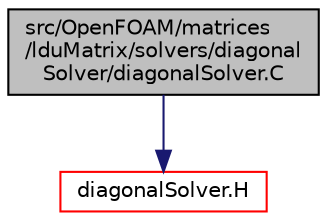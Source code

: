 digraph "src/OpenFOAM/matrices/lduMatrix/solvers/diagonalSolver/diagonalSolver.C"
{
  bgcolor="transparent";
  edge [fontname="Helvetica",fontsize="10",labelfontname="Helvetica",labelfontsize="10"];
  node [fontname="Helvetica",fontsize="10",shape=record];
  Node1 [label="src/OpenFOAM/matrices\l/lduMatrix/solvers/diagonal\lSolver/diagonalSolver.C",height=0.2,width=0.4,color="black", fillcolor="grey75", style="filled" fontcolor="black"];
  Node1 -> Node2 [color="midnightblue",fontsize="10",style="solid",fontname="Helvetica"];
  Node2 [label="diagonalSolver.H",height=0.2,width=0.4,color="red",URL="$diagonalSolver_8H.html"];
}
